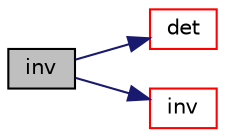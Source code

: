 digraph "inv"
{
  bgcolor="transparent";
  edge [fontname="Helvetica",fontsize="10",labelfontname="Helvetica",labelfontsize="10"];
  node [fontname="Helvetica",fontsize="10",shape=record];
  rankdir="LR";
  Node1 [label="inv",height=0.2,width=0.4,color="black", fillcolor="grey75", style="filled", fontcolor="black"];
  Node1 -> Node2 [color="midnightblue",fontsize="10",style="solid",fontname="Helvetica"];
  Node2 [label="det",height=0.2,width=0.4,color="red",URL="$a10733.html#a0661214f1c72feedb965c88d685f8036"];
  Node1 -> Node3 [color="midnightblue",fontsize="10",style="solid",fontname="Helvetica"];
  Node3 [label="inv",height=0.2,width=0.4,color="red",URL="$a10733.html#ac51979edadae5b8ade119dd30b88e381"];
}

